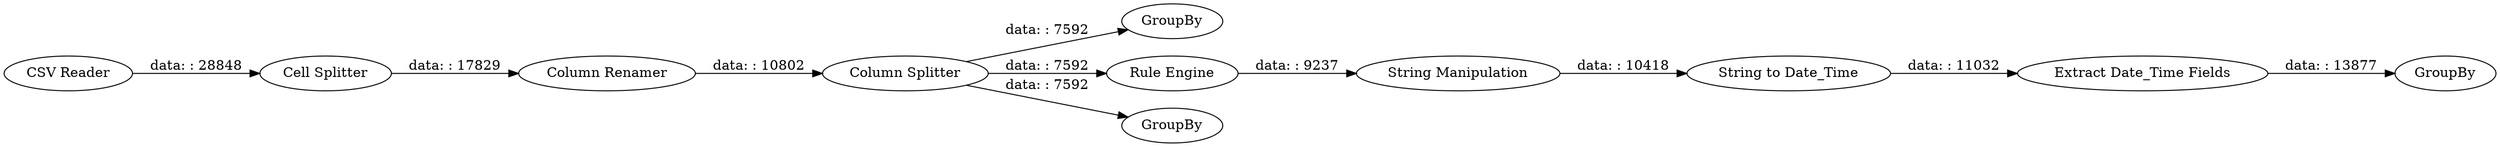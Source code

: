 digraph {
	"-178122227982116069_4" [label="Column Splitter"]
	"-178122227982116069_8" [label="String Manipulation"]
	"-178122227982116069_2" [label="Cell Splitter"]
	"-178122227982116069_3" [label="Column Renamer"]
	"-178122227982116069_6" [label=GroupBy]
	"-178122227982116069_9" [label="String to Date_Time"]
	"-178122227982116069_11" [label=GroupBy]
	"-178122227982116069_7" [label="Rule Engine"]
	"-178122227982116069_1" [label="CSV Reader"]
	"-178122227982116069_10" [label="Extract Date_Time Fields"]
	"-178122227982116069_5" [label=GroupBy]
	"-178122227982116069_1" -> "-178122227982116069_2" [label="data: : 28848"]
	"-178122227982116069_4" -> "-178122227982116069_6" [label="data: : 7592"]
	"-178122227982116069_8" -> "-178122227982116069_9" [label="data: : 10418"]
	"-178122227982116069_4" -> "-178122227982116069_5" [label="data: : 7592"]
	"-178122227982116069_7" -> "-178122227982116069_8" [label="data: : 9237"]
	"-178122227982116069_4" -> "-178122227982116069_7" [label="data: : 7592"]
	"-178122227982116069_10" -> "-178122227982116069_11" [label="data: : 13877"]
	"-178122227982116069_9" -> "-178122227982116069_10" [label="data: : 11032"]
	"-178122227982116069_3" -> "-178122227982116069_4" [label="data: : 10802"]
	"-178122227982116069_2" -> "-178122227982116069_3" [label="data: : 17829"]
	rankdir=LR
}
